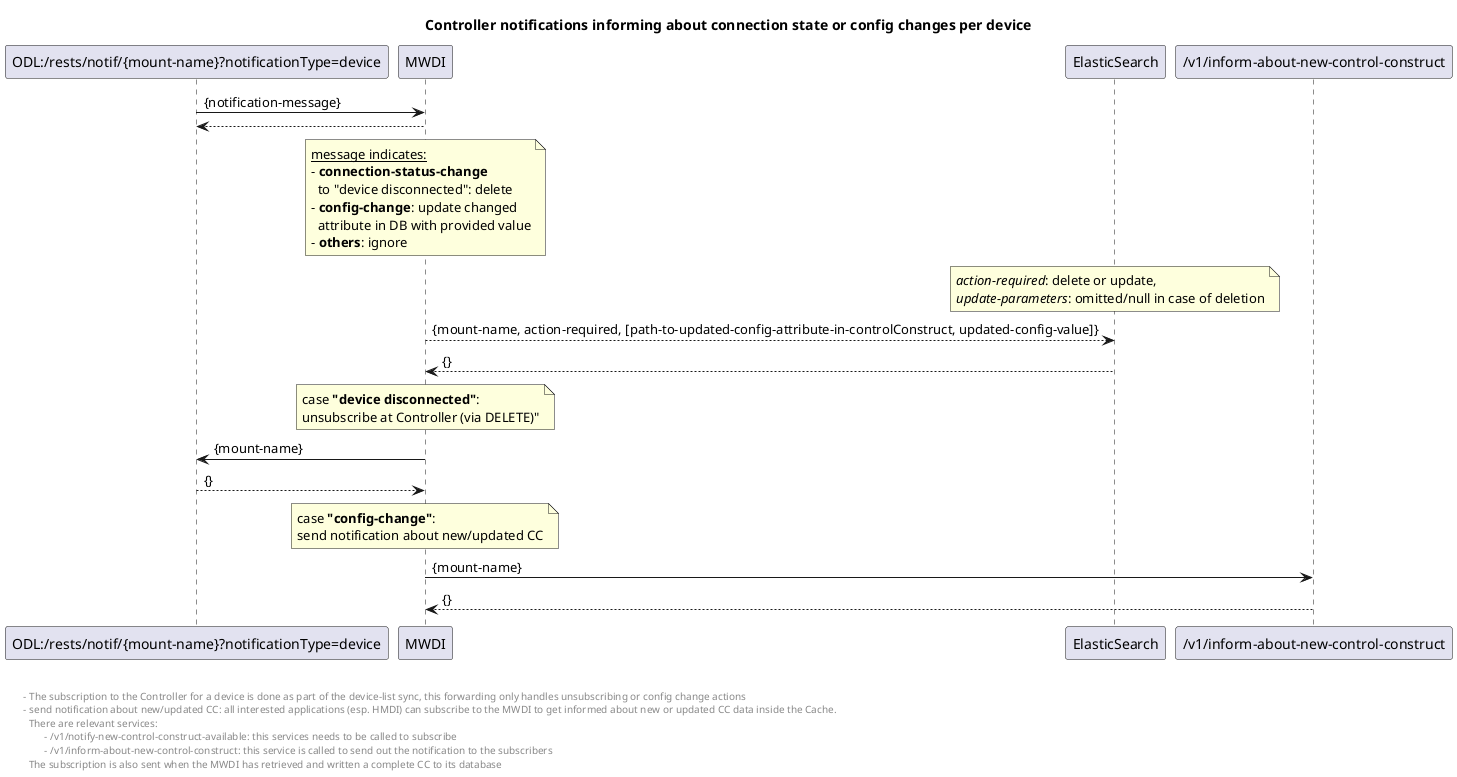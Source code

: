 @startuml
skinparam responseMessageBelowArrow true

title Controller notifications informing about connection state or config changes per device

'receive the notification
"ODL:/rests/notif/{mount-name}?notificationType=device" -> "MWDI": {notification-message}
"MWDI" --> "ODL:/rests/notif/{mount-name}?notificationType=device"

note over "MWDI"
 <u>message indicates:</u>
 - <b>connection-status-change</b> 
   to "device disconnected": delete
 - <b>config-change</b>: update changed 
   attribute in DB with provided value
 - <b>others</b>: ignore
end note
note over "ElasticSearch": <i>action-required</i>: delete or update, \n<i>update-parameters</i>: omitted/null in case of deletion


"MWDI" --> "ElasticSearch": {mount-name, action-required, [path-to-updated-config-attribute-in-controlConstruct, updated-config-value]}
"ElasticSearch" --> "MWDI": {}

note over "MWDI": case <b>"device disconnected"</b>: \nunsubscribe at Controller (via DELETE)"

"MWDI" -> "ODL:/rests/notif/{mount-name}?notificationType=device": {mount-name}
"ODL:/rests/notif/{mount-name}?notificationType=device" --> "MWDI": {}

note over "MWDI": case <b>"config-change"</b>: \nsend notification about new/updated CC
"MWDI" -> "/v1/inform-about-new-control-construct": {mount-name}
"/v1/inform-about-new-control-construct" --> "MWDI": {}


left footer 


 \t - The subscription to the Controller for a device is done as part of the device-list sync, this forwarding only handles unsubscribing or config change actions
 \t - send notification about new/updated CC: all interested applications (esp. HMDI) can subscribe to the MWDI to get informed about new or updated CC data inside the Cache.
 \t   There are relevant services:
 \t\t - /v1/notify-new-control-construct-available: this services needs to be called to subscribe
 \t\t - /v1/inform-about-new-control-construct: this service is called to send out the notification to the subscribers
 \t   The subscription is also sent when the MWDI has retrieved and written a complete CC to its database 
end footer


<style>
footer {
  HorizontalAlignment left
}
</style>

@enduml